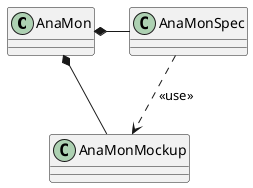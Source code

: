 @startuml
'https://plantuml.com/class-diagram

AnaMon *- AnaMonSpec
AnaMonSpec ..> AnaMonMockup : <<use>>
AnaMon *- AnaMonMockup

@enduml
